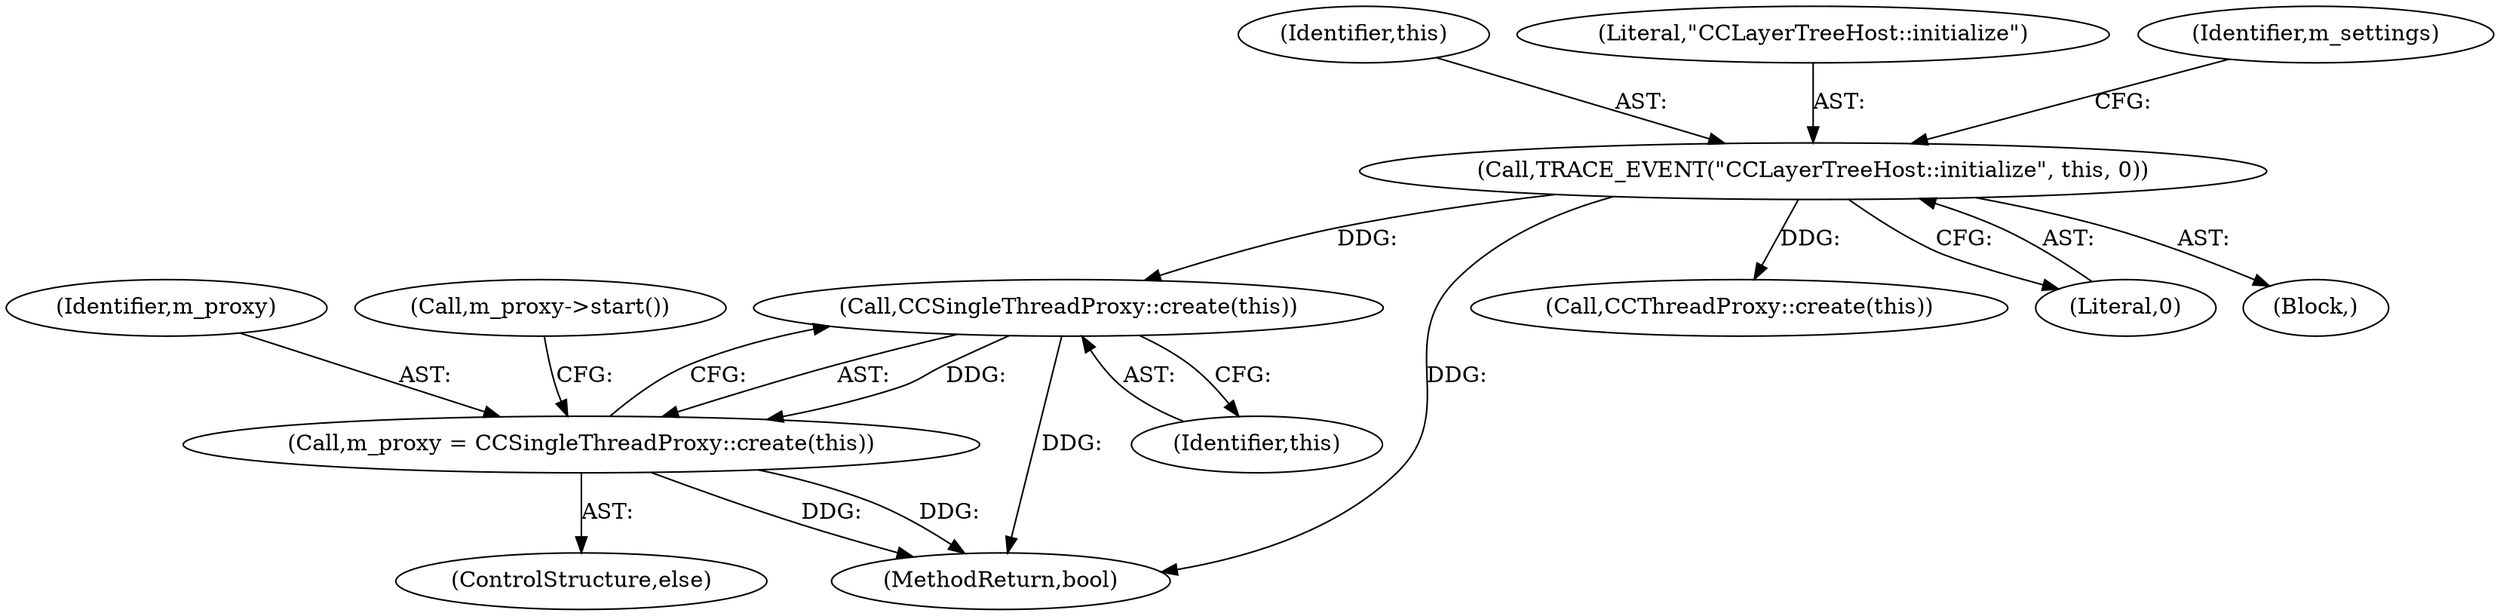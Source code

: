 digraph "0_Chrome_88c4913f11967abfd08a8b22b4423710322ac49b@API" {
"1000133" [label="(Call,CCSingleThreadProxy::create(this))"];
"1000102" [label="(Call,TRACE_EVENT(\"CCLayerTreeHost::initialize\", this, 0))"];
"1000131" [label="(Call,m_proxy = CCSingleThreadProxy::create(this))"];
"1000133" [label="(Call,CCSingleThreadProxy::create(this))"];
"1000131" [label="(Call,m_proxy = CCSingleThreadProxy::create(this))"];
"1000104" [label="(Identifier,this)"];
"1000132" [label="(Identifier,m_proxy)"];
"1000135" [label="(Call,m_proxy->start())"];
"1000103" [label="(Literal,\"CCLayerTreeHost::initialize\")"];
"1000130" [label="(ControlStructure,else)"];
"1000108" [label="(Identifier,m_settings)"];
"1000160" [label="(MethodReturn,bool)"];
"1000102" [label="(Call,TRACE_EVENT(\"CCLayerTreeHost::initialize\", this, 0))"];
"1000128" [label="(Call,CCThreadProxy::create(this))"];
"1000134" [label="(Identifier,this)"];
"1000105" [label="(Literal,0)"];
"1000101" [label="(Block,)"];
"1000133" -> "1000131"  [label="AST: "];
"1000133" -> "1000134"  [label="CFG: "];
"1000134" -> "1000133"  [label="AST: "];
"1000131" -> "1000133"  [label="CFG: "];
"1000133" -> "1000160"  [label="DDG: "];
"1000133" -> "1000131"  [label="DDG: "];
"1000102" -> "1000133"  [label="DDG: "];
"1000102" -> "1000101"  [label="AST: "];
"1000102" -> "1000105"  [label="CFG: "];
"1000103" -> "1000102"  [label="AST: "];
"1000104" -> "1000102"  [label="AST: "];
"1000105" -> "1000102"  [label="AST: "];
"1000108" -> "1000102"  [label="CFG: "];
"1000102" -> "1000160"  [label="DDG: "];
"1000102" -> "1000128"  [label="DDG: "];
"1000131" -> "1000130"  [label="AST: "];
"1000132" -> "1000131"  [label="AST: "];
"1000135" -> "1000131"  [label="CFG: "];
"1000131" -> "1000160"  [label="DDG: "];
"1000131" -> "1000160"  [label="DDG: "];
}
